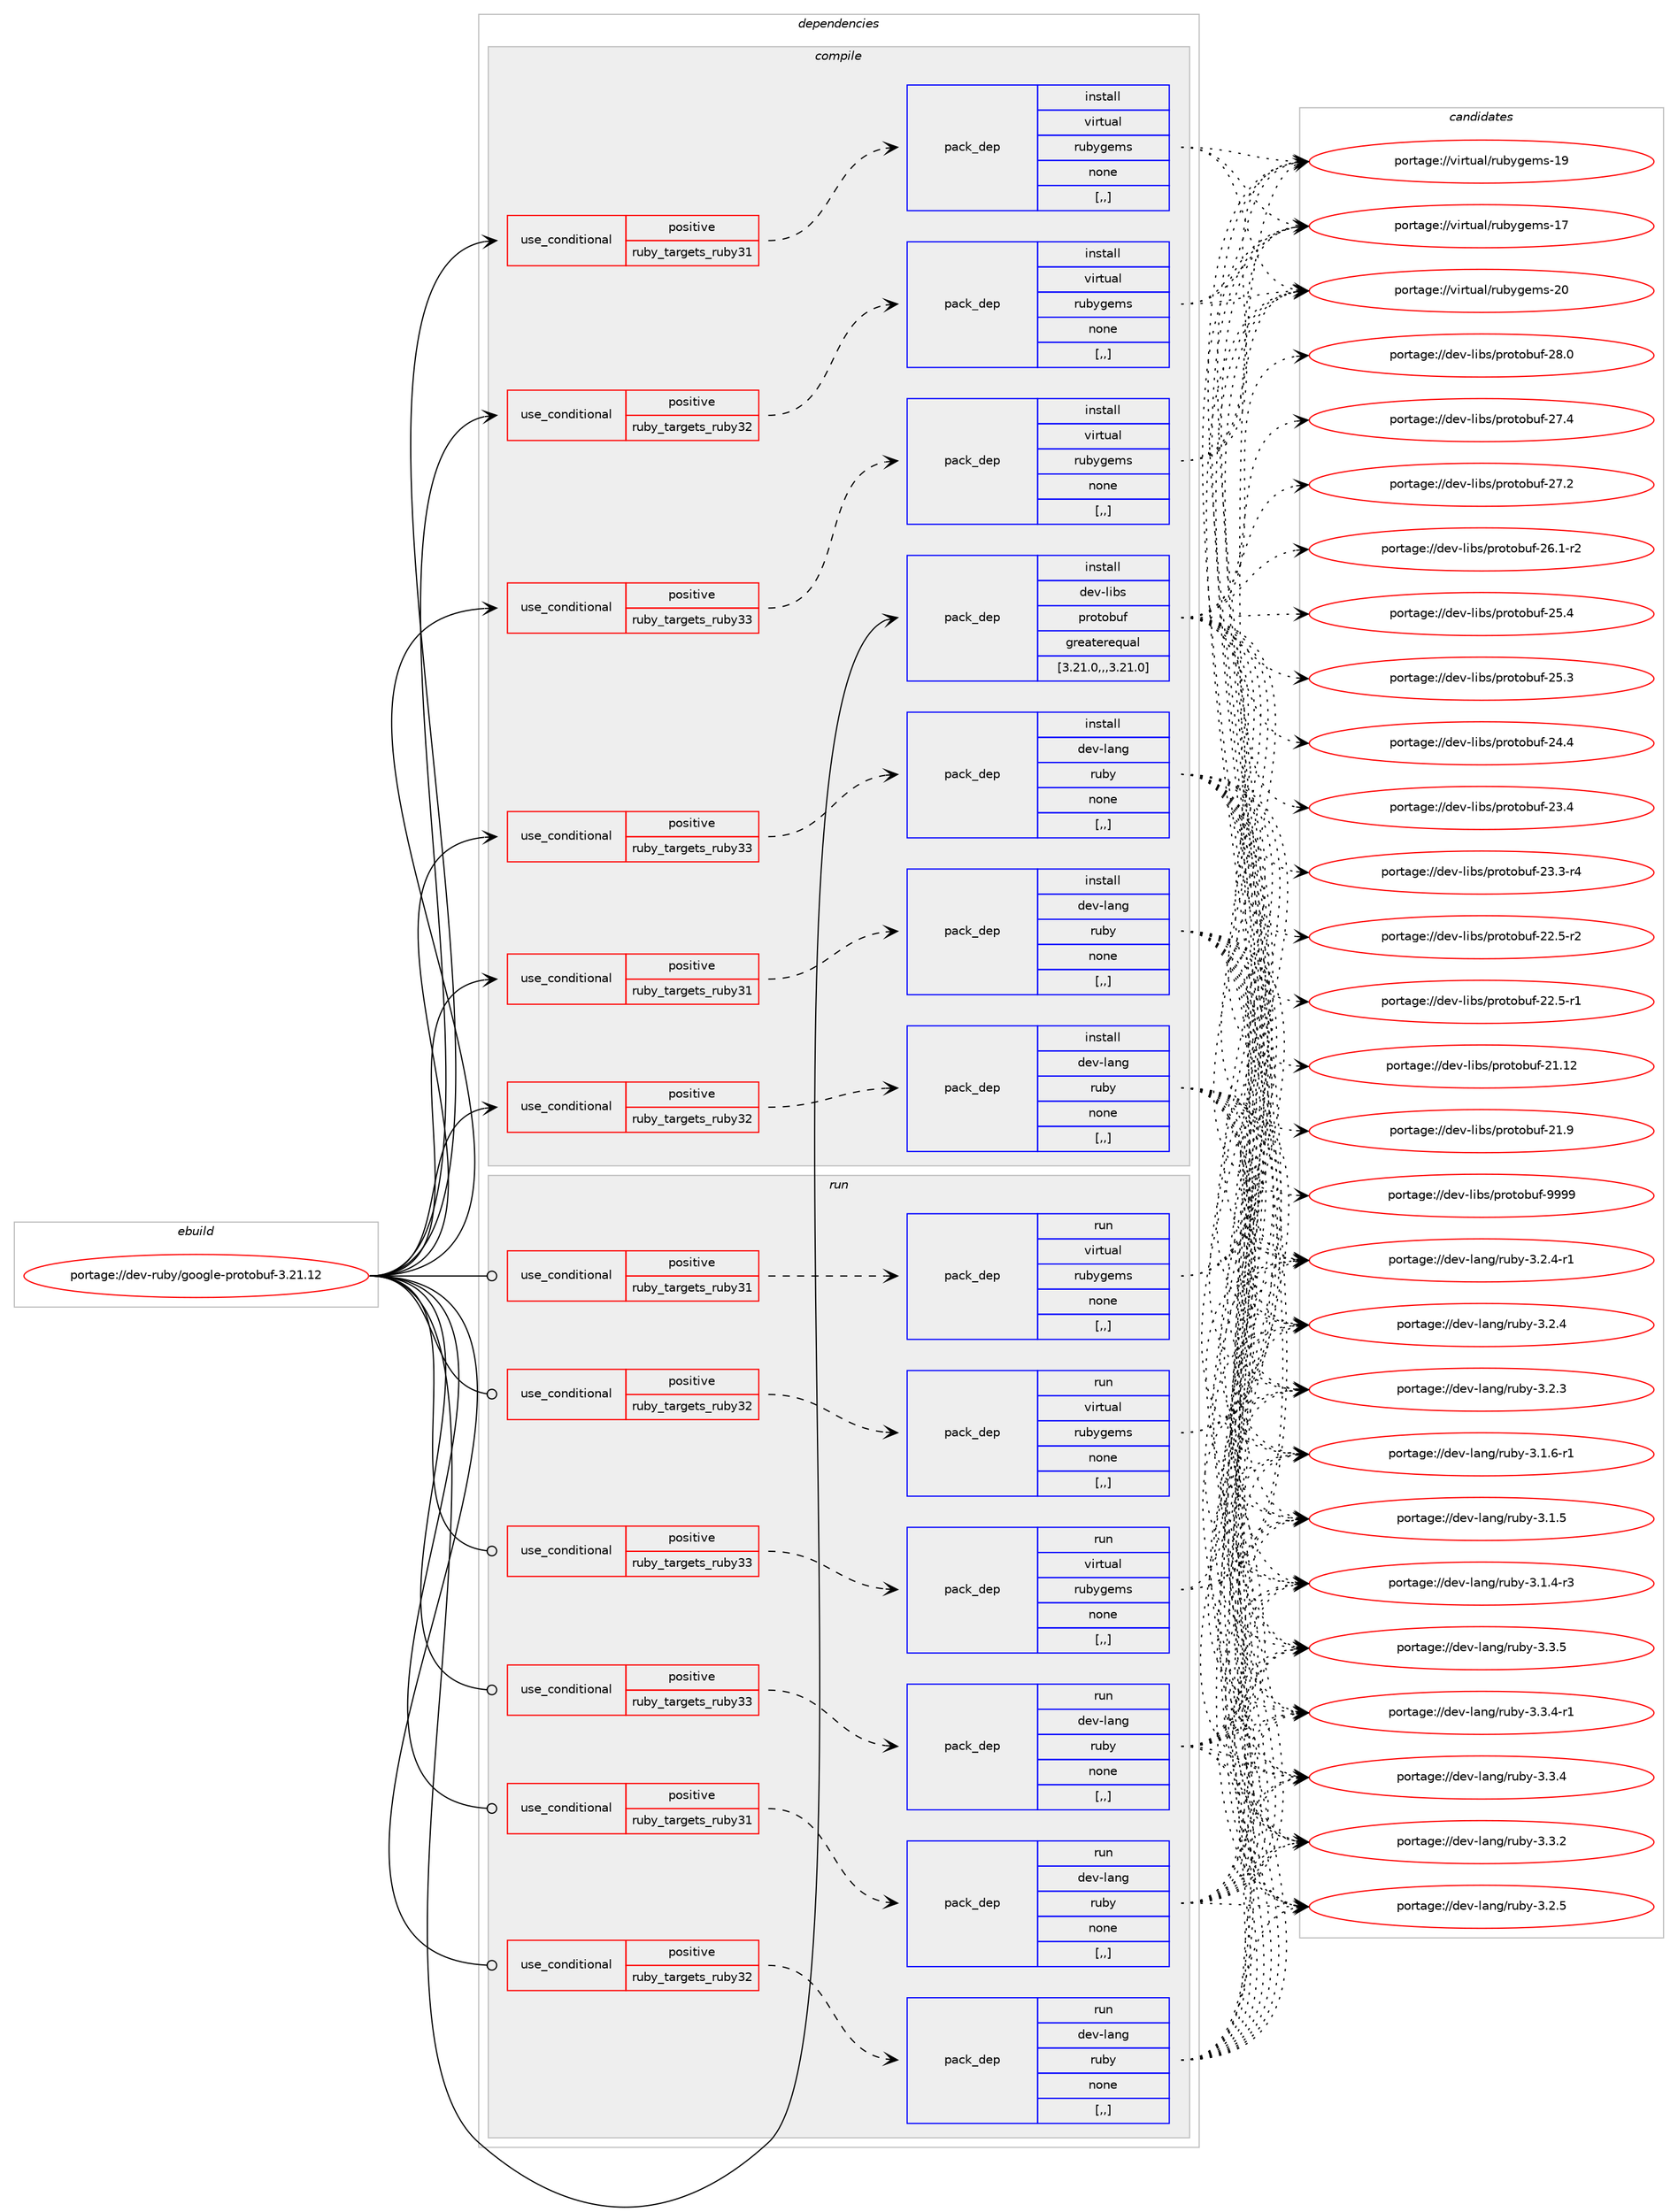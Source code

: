 digraph prolog {

# *************
# Graph options
# *************

newrank=true;
concentrate=true;
compound=true;
graph [rankdir=LR,fontname=Helvetica,fontsize=10,ranksep=1.5];#, ranksep=2.5, nodesep=0.2];
edge  [arrowhead=vee];
node  [fontname=Helvetica,fontsize=10];

# **********
# The ebuild
# **********

subgraph cluster_leftcol {
color=gray;
label=<<i>ebuild</i>>;
id [label="portage://dev-ruby/google-protobuf-3.21.12", color=red, width=4, href="../dev-ruby/google-protobuf-3.21.12.svg"];
}

# ****************
# The dependencies
# ****************

subgraph cluster_midcol {
color=gray;
label=<<i>dependencies</i>>;
subgraph cluster_compile {
fillcolor="#eeeeee";
style=filled;
label=<<i>compile</i>>;
subgraph cond179289 {
dependency681034 [label=<<TABLE BORDER="0" CELLBORDER="1" CELLSPACING="0" CELLPADDING="4"><TR><TD ROWSPAN="3" CELLPADDING="10">use_conditional</TD></TR><TR><TD>positive</TD></TR><TR><TD>ruby_targets_ruby31</TD></TR></TABLE>>, shape=none, color=red];
subgraph pack496822 {
dependency681035 [label=<<TABLE BORDER="0" CELLBORDER="1" CELLSPACING="0" CELLPADDING="4" WIDTH="220"><TR><TD ROWSPAN="6" CELLPADDING="30">pack_dep</TD></TR><TR><TD WIDTH="110">install</TD></TR><TR><TD>dev-lang</TD></TR><TR><TD>ruby</TD></TR><TR><TD>none</TD></TR><TR><TD>[,,]</TD></TR></TABLE>>, shape=none, color=blue];
}
dependency681034:e -> dependency681035:w [weight=20,style="dashed",arrowhead="vee"];
}
id:e -> dependency681034:w [weight=20,style="solid",arrowhead="vee"];
subgraph cond179290 {
dependency681036 [label=<<TABLE BORDER="0" CELLBORDER="1" CELLSPACING="0" CELLPADDING="4"><TR><TD ROWSPAN="3" CELLPADDING="10">use_conditional</TD></TR><TR><TD>positive</TD></TR><TR><TD>ruby_targets_ruby31</TD></TR></TABLE>>, shape=none, color=red];
subgraph pack496823 {
dependency681037 [label=<<TABLE BORDER="0" CELLBORDER="1" CELLSPACING="0" CELLPADDING="4" WIDTH="220"><TR><TD ROWSPAN="6" CELLPADDING="30">pack_dep</TD></TR><TR><TD WIDTH="110">install</TD></TR><TR><TD>virtual</TD></TR><TR><TD>rubygems</TD></TR><TR><TD>none</TD></TR><TR><TD>[,,]</TD></TR></TABLE>>, shape=none, color=blue];
}
dependency681036:e -> dependency681037:w [weight=20,style="dashed",arrowhead="vee"];
}
id:e -> dependency681036:w [weight=20,style="solid",arrowhead="vee"];
subgraph cond179291 {
dependency681038 [label=<<TABLE BORDER="0" CELLBORDER="1" CELLSPACING="0" CELLPADDING="4"><TR><TD ROWSPAN="3" CELLPADDING="10">use_conditional</TD></TR><TR><TD>positive</TD></TR><TR><TD>ruby_targets_ruby32</TD></TR></TABLE>>, shape=none, color=red];
subgraph pack496824 {
dependency681039 [label=<<TABLE BORDER="0" CELLBORDER="1" CELLSPACING="0" CELLPADDING="4" WIDTH="220"><TR><TD ROWSPAN="6" CELLPADDING="30">pack_dep</TD></TR><TR><TD WIDTH="110">install</TD></TR><TR><TD>dev-lang</TD></TR><TR><TD>ruby</TD></TR><TR><TD>none</TD></TR><TR><TD>[,,]</TD></TR></TABLE>>, shape=none, color=blue];
}
dependency681038:e -> dependency681039:w [weight=20,style="dashed",arrowhead="vee"];
}
id:e -> dependency681038:w [weight=20,style="solid",arrowhead="vee"];
subgraph cond179292 {
dependency681040 [label=<<TABLE BORDER="0" CELLBORDER="1" CELLSPACING="0" CELLPADDING="4"><TR><TD ROWSPAN="3" CELLPADDING="10">use_conditional</TD></TR><TR><TD>positive</TD></TR><TR><TD>ruby_targets_ruby32</TD></TR></TABLE>>, shape=none, color=red];
subgraph pack496825 {
dependency681041 [label=<<TABLE BORDER="0" CELLBORDER="1" CELLSPACING="0" CELLPADDING="4" WIDTH="220"><TR><TD ROWSPAN="6" CELLPADDING="30">pack_dep</TD></TR><TR><TD WIDTH="110">install</TD></TR><TR><TD>virtual</TD></TR><TR><TD>rubygems</TD></TR><TR><TD>none</TD></TR><TR><TD>[,,]</TD></TR></TABLE>>, shape=none, color=blue];
}
dependency681040:e -> dependency681041:w [weight=20,style="dashed",arrowhead="vee"];
}
id:e -> dependency681040:w [weight=20,style="solid",arrowhead="vee"];
subgraph cond179293 {
dependency681042 [label=<<TABLE BORDER="0" CELLBORDER="1" CELLSPACING="0" CELLPADDING="4"><TR><TD ROWSPAN="3" CELLPADDING="10">use_conditional</TD></TR><TR><TD>positive</TD></TR><TR><TD>ruby_targets_ruby33</TD></TR></TABLE>>, shape=none, color=red];
subgraph pack496826 {
dependency681043 [label=<<TABLE BORDER="0" CELLBORDER="1" CELLSPACING="0" CELLPADDING="4" WIDTH="220"><TR><TD ROWSPAN="6" CELLPADDING="30">pack_dep</TD></TR><TR><TD WIDTH="110">install</TD></TR><TR><TD>dev-lang</TD></TR><TR><TD>ruby</TD></TR><TR><TD>none</TD></TR><TR><TD>[,,]</TD></TR></TABLE>>, shape=none, color=blue];
}
dependency681042:e -> dependency681043:w [weight=20,style="dashed",arrowhead="vee"];
}
id:e -> dependency681042:w [weight=20,style="solid",arrowhead="vee"];
subgraph cond179294 {
dependency681044 [label=<<TABLE BORDER="0" CELLBORDER="1" CELLSPACING="0" CELLPADDING="4"><TR><TD ROWSPAN="3" CELLPADDING="10">use_conditional</TD></TR><TR><TD>positive</TD></TR><TR><TD>ruby_targets_ruby33</TD></TR></TABLE>>, shape=none, color=red];
subgraph pack496827 {
dependency681045 [label=<<TABLE BORDER="0" CELLBORDER="1" CELLSPACING="0" CELLPADDING="4" WIDTH="220"><TR><TD ROWSPAN="6" CELLPADDING="30">pack_dep</TD></TR><TR><TD WIDTH="110">install</TD></TR><TR><TD>virtual</TD></TR><TR><TD>rubygems</TD></TR><TR><TD>none</TD></TR><TR><TD>[,,]</TD></TR></TABLE>>, shape=none, color=blue];
}
dependency681044:e -> dependency681045:w [weight=20,style="dashed",arrowhead="vee"];
}
id:e -> dependency681044:w [weight=20,style="solid",arrowhead="vee"];
subgraph pack496828 {
dependency681046 [label=<<TABLE BORDER="0" CELLBORDER="1" CELLSPACING="0" CELLPADDING="4" WIDTH="220"><TR><TD ROWSPAN="6" CELLPADDING="30">pack_dep</TD></TR><TR><TD WIDTH="110">install</TD></TR><TR><TD>dev-libs</TD></TR><TR><TD>protobuf</TD></TR><TR><TD>greaterequal</TD></TR><TR><TD>[3.21.0,,,3.21.0]</TD></TR></TABLE>>, shape=none, color=blue];
}
id:e -> dependency681046:w [weight=20,style="solid",arrowhead="vee"];
}
subgraph cluster_compileandrun {
fillcolor="#eeeeee";
style=filled;
label=<<i>compile and run</i>>;
}
subgraph cluster_run {
fillcolor="#eeeeee";
style=filled;
label=<<i>run</i>>;
subgraph cond179295 {
dependency681047 [label=<<TABLE BORDER="0" CELLBORDER="1" CELLSPACING="0" CELLPADDING="4"><TR><TD ROWSPAN="3" CELLPADDING="10">use_conditional</TD></TR><TR><TD>positive</TD></TR><TR><TD>ruby_targets_ruby31</TD></TR></TABLE>>, shape=none, color=red];
subgraph pack496829 {
dependency681048 [label=<<TABLE BORDER="0" CELLBORDER="1" CELLSPACING="0" CELLPADDING="4" WIDTH="220"><TR><TD ROWSPAN="6" CELLPADDING="30">pack_dep</TD></TR><TR><TD WIDTH="110">run</TD></TR><TR><TD>dev-lang</TD></TR><TR><TD>ruby</TD></TR><TR><TD>none</TD></TR><TR><TD>[,,]</TD></TR></TABLE>>, shape=none, color=blue];
}
dependency681047:e -> dependency681048:w [weight=20,style="dashed",arrowhead="vee"];
}
id:e -> dependency681047:w [weight=20,style="solid",arrowhead="odot"];
subgraph cond179296 {
dependency681049 [label=<<TABLE BORDER="0" CELLBORDER="1" CELLSPACING="0" CELLPADDING="4"><TR><TD ROWSPAN="3" CELLPADDING="10">use_conditional</TD></TR><TR><TD>positive</TD></TR><TR><TD>ruby_targets_ruby31</TD></TR></TABLE>>, shape=none, color=red];
subgraph pack496830 {
dependency681050 [label=<<TABLE BORDER="0" CELLBORDER="1" CELLSPACING="0" CELLPADDING="4" WIDTH="220"><TR><TD ROWSPAN="6" CELLPADDING="30">pack_dep</TD></TR><TR><TD WIDTH="110">run</TD></TR><TR><TD>virtual</TD></TR><TR><TD>rubygems</TD></TR><TR><TD>none</TD></TR><TR><TD>[,,]</TD></TR></TABLE>>, shape=none, color=blue];
}
dependency681049:e -> dependency681050:w [weight=20,style="dashed",arrowhead="vee"];
}
id:e -> dependency681049:w [weight=20,style="solid",arrowhead="odot"];
subgraph cond179297 {
dependency681051 [label=<<TABLE BORDER="0" CELLBORDER="1" CELLSPACING="0" CELLPADDING="4"><TR><TD ROWSPAN="3" CELLPADDING="10">use_conditional</TD></TR><TR><TD>positive</TD></TR><TR><TD>ruby_targets_ruby32</TD></TR></TABLE>>, shape=none, color=red];
subgraph pack496831 {
dependency681052 [label=<<TABLE BORDER="0" CELLBORDER="1" CELLSPACING="0" CELLPADDING="4" WIDTH="220"><TR><TD ROWSPAN="6" CELLPADDING="30">pack_dep</TD></TR><TR><TD WIDTH="110">run</TD></TR><TR><TD>dev-lang</TD></TR><TR><TD>ruby</TD></TR><TR><TD>none</TD></TR><TR><TD>[,,]</TD></TR></TABLE>>, shape=none, color=blue];
}
dependency681051:e -> dependency681052:w [weight=20,style="dashed",arrowhead="vee"];
}
id:e -> dependency681051:w [weight=20,style="solid",arrowhead="odot"];
subgraph cond179298 {
dependency681053 [label=<<TABLE BORDER="0" CELLBORDER="1" CELLSPACING="0" CELLPADDING="4"><TR><TD ROWSPAN="3" CELLPADDING="10">use_conditional</TD></TR><TR><TD>positive</TD></TR><TR><TD>ruby_targets_ruby32</TD></TR></TABLE>>, shape=none, color=red];
subgraph pack496832 {
dependency681054 [label=<<TABLE BORDER="0" CELLBORDER="1" CELLSPACING="0" CELLPADDING="4" WIDTH="220"><TR><TD ROWSPAN="6" CELLPADDING="30">pack_dep</TD></TR><TR><TD WIDTH="110">run</TD></TR><TR><TD>virtual</TD></TR><TR><TD>rubygems</TD></TR><TR><TD>none</TD></TR><TR><TD>[,,]</TD></TR></TABLE>>, shape=none, color=blue];
}
dependency681053:e -> dependency681054:w [weight=20,style="dashed",arrowhead="vee"];
}
id:e -> dependency681053:w [weight=20,style="solid",arrowhead="odot"];
subgraph cond179299 {
dependency681055 [label=<<TABLE BORDER="0" CELLBORDER="1" CELLSPACING="0" CELLPADDING="4"><TR><TD ROWSPAN="3" CELLPADDING="10">use_conditional</TD></TR><TR><TD>positive</TD></TR><TR><TD>ruby_targets_ruby33</TD></TR></TABLE>>, shape=none, color=red];
subgraph pack496833 {
dependency681056 [label=<<TABLE BORDER="0" CELLBORDER="1" CELLSPACING="0" CELLPADDING="4" WIDTH="220"><TR><TD ROWSPAN="6" CELLPADDING="30">pack_dep</TD></TR><TR><TD WIDTH="110">run</TD></TR><TR><TD>dev-lang</TD></TR><TR><TD>ruby</TD></TR><TR><TD>none</TD></TR><TR><TD>[,,]</TD></TR></TABLE>>, shape=none, color=blue];
}
dependency681055:e -> dependency681056:w [weight=20,style="dashed",arrowhead="vee"];
}
id:e -> dependency681055:w [weight=20,style="solid",arrowhead="odot"];
subgraph cond179300 {
dependency681057 [label=<<TABLE BORDER="0" CELLBORDER="1" CELLSPACING="0" CELLPADDING="4"><TR><TD ROWSPAN="3" CELLPADDING="10">use_conditional</TD></TR><TR><TD>positive</TD></TR><TR><TD>ruby_targets_ruby33</TD></TR></TABLE>>, shape=none, color=red];
subgraph pack496834 {
dependency681058 [label=<<TABLE BORDER="0" CELLBORDER="1" CELLSPACING="0" CELLPADDING="4" WIDTH="220"><TR><TD ROWSPAN="6" CELLPADDING="30">pack_dep</TD></TR><TR><TD WIDTH="110">run</TD></TR><TR><TD>virtual</TD></TR><TR><TD>rubygems</TD></TR><TR><TD>none</TD></TR><TR><TD>[,,]</TD></TR></TABLE>>, shape=none, color=blue];
}
dependency681057:e -> dependency681058:w [weight=20,style="dashed",arrowhead="vee"];
}
id:e -> dependency681057:w [weight=20,style="solid",arrowhead="odot"];
}
}

# **************
# The candidates
# **************

subgraph cluster_choices {
rank=same;
color=gray;
label=<<i>candidates</i>>;

subgraph choice496822 {
color=black;
nodesep=1;
choice10010111845108971101034711411798121455146514653 [label="portage://dev-lang/ruby-3.3.5", color=red, width=4,href="../dev-lang/ruby-3.3.5.svg"];
choice100101118451089711010347114117981214551465146524511449 [label="portage://dev-lang/ruby-3.3.4-r1", color=red, width=4,href="../dev-lang/ruby-3.3.4-r1.svg"];
choice10010111845108971101034711411798121455146514652 [label="portage://dev-lang/ruby-3.3.4", color=red, width=4,href="../dev-lang/ruby-3.3.4.svg"];
choice10010111845108971101034711411798121455146514650 [label="portage://dev-lang/ruby-3.3.2", color=red, width=4,href="../dev-lang/ruby-3.3.2.svg"];
choice10010111845108971101034711411798121455146504653 [label="portage://dev-lang/ruby-3.2.5", color=red, width=4,href="../dev-lang/ruby-3.2.5.svg"];
choice100101118451089711010347114117981214551465046524511449 [label="portage://dev-lang/ruby-3.2.4-r1", color=red, width=4,href="../dev-lang/ruby-3.2.4-r1.svg"];
choice10010111845108971101034711411798121455146504652 [label="portage://dev-lang/ruby-3.2.4", color=red, width=4,href="../dev-lang/ruby-3.2.4.svg"];
choice10010111845108971101034711411798121455146504651 [label="portage://dev-lang/ruby-3.2.3", color=red, width=4,href="../dev-lang/ruby-3.2.3.svg"];
choice100101118451089711010347114117981214551464946544511449 [label="portage://dev-lang/ruby-3.1.6-r1", color=red, width=4,href="../dev-lang/ruby-3.1.6-r1.svg"];
choice10010111845108971101034711411798121455146494653 [label="portage://dev-lang/ruby-3.1.5", color=red, width=4,href="../dev-lang/ruby-3.1.5.svg"];
choice100101118451089711010347114117981214551464946524511451 [label="portage://dev-lang/ruby-3.1.4-r3", color=red, width=4,href="../dev-lang/ruby-3.1.4-r3.svg"];
dependency681035:e -> choice10010111845108971101034711411798121455146514653:w [style=dotted,weight="100"];
dependency681035:e -> choice100101118451089711010347114117981214551465146524511449:w [style=dotted,weight="100"];
dependency681035:e -> choice10010111845108971101034711411798121455146514652:w [style=dotted,weight="100"];
dependency681035:e -> choice10010111845108971101034711411798121455146514650:w [style=dotted,weight="100"];
dependency681035:e -> choice10010111845108971101034711411798121455146504653:w [style=dotted,weight="100"];
dependency681035:e -> choice100101118451089711010347114117981214551465046524511449:w [style=dotted,weight="100"];
dependency681035:e -> choice10010111845108971101034711411798121455146504652:w [style=dotted,weight="100"];
dependency681035:e -> choice10010111845108971101034711411798121455146504651:w [style=dotted,weight="100"];
dependency681035:e -> choice100101118451089711010347114117981214551464946544511449:w [style=dotted,weight="100"];
dependency681035:e -> choice10010111845108971101034711411798121455146494653:w [style=dotted,weight="100"];
dependency681035:e -> choice100101118451089711010347114117981214551464946524511451:w [style=dotted,weight="100"];
}
subgraph choice496823 {
color=black;
nodesep=1;
choice118105114116117971084711411798121103101109115455048 [label="portage://virtual/rubygems-20", color=red, width=4,href="../virtual/rubygems-20.svg"];
choice118105114116117971084711411798121103101109115454957 [label="portage://virtual/rubygems-19", color=red, width=4,href="../virtual/rubygems-19.svg"];
choice118105114116117971084711411798121103101109115454955 [label="portage://virtual/rubygems-17", color=red, width=4,href="../virtual/rubygems-17.svg"];
dependency681037:e -> choice118105114116117971084711411798121103101109115455048:w [style=dotted,weight="100"];
dependency681037:e -> choice118105114116117971084711411798121103101109115454957:w [style=dotted,weight="100"];
dependency681037:e -> choice118105114116117971084711411798121103101109115454955:w [style=dotted,weight="100"];
}
subgraph choice496824 {
color=black;
nodesep=1;
choice10010111845108971101034711411798121455146514653 [label="portage://dev-lang/ruby-3.3.5", color=red, width=4,href="../dev-lang/ruby-3.3.5.svg"];
choice100101118451089711010347114117981214551465146524511449 [label="portage://dev-lang/ruby-3.3.4-r1", color=red, width=4,href="../dev-lang/ruby-3.3.4-r1.svg"];
choice10010111845108971101034711411798121455146514652 [label="portage://dev-lang/ruby-3.3.4", color=red, width=4,href="../dev-lang/ruby-3.3.4.svg"];
choice10010111845108971101034711411798121455146514650 [label="portage://dev-lang/ruby-3.3.2", color=red, width=4,href="../dev-lang/ruby-3.3.2.svg"];
choice10010111845108971101034711411798121455146504653 [label="portage://dev-lang/ruby-3.2.5", color=red, width=4,href="../dev-lang/ruby-3.2.5.svg"];
choice100101118451089711010347114117981214551465046524511449 [label="portage://dev-lang/ruby-3.2.4-r1", color=red, width=4,href="../dev-lang/ruby-3.2.4-r1.svg"];
choice10010111845108971101034711411798121455146504652 [label="portage://dev-lang/ruby-3.2.4", color=red, width=4,href="../dev-lang/ruby-3.2.4.svg"];
choice10010111845108971101034711411798121455146504651 [label="portage://dev-lang/ruby-3.2.3", color=red, width=4,href="../dev-lang/ruby-3.2.3.svg"];
choice100101118451089711010347114117981214551464946544511449 [label="portage://dev-lang/ruby-3.1.6-r1", color=red, width=4,href="../dev-lang/ruby-3.1.6-r1.svg"];
choice10010111845108971101034711411798121455146494653 [label="portage://dev-lang/ruby-3.1.5", color=red, width=4,href="../dev-lang/ruby-3.1.5.svg"];
choice100101118451089711010347114117981214551464946524511451 [label="portage://dev-lang/ruby-3.1.4-r3", color=red, width=4,href="../dev-lang/ruby-3.1.4-r3.svg"];
dependency681039:e -> choice10010111845108971101034711411798121455146514653:w [style=dotted,weight="100"];
dependency681039:e -> choice100101118451089711010347114117981214551465146524511449:w [style=dotted,weight="100"];
dependency681039:e -> choice10010111845108971101034711411798121455146514652:w [style=dotted,weight="100"];
dependency681039:e -> choice10010111845108971101034711411798121455146514650:w [style=dotted,weight="100"];
dependency681039:e -> choice10010111845108971101034711411798121455146504653:w [style=dotted,weight="100"];
dependency681039:e -> choice100101118451089711010347114117981214551465046524511449:w [style=dotted,weight="100"];
dependency681039:e -> choice10010111845108971101034711411798121455146504652:w [style=dotted,weight="100"];
dependency681039:e -> choice10010111845108971101034711411798121455146504651:w [style=dotted,weight="100"];
dependency681039:e -> choice100101118451089711010347114117981214551464946544511449:w [style=dotted,weight="100"];
dependency681039:e -> choice10010111845108971101034711411798121455146494653:w [style=dotted,weight="100"];
dependency681039:e -> choice100101118451089711010347114117981214551464946524511451:w [style=dotted,weight="100"];
}
subgraph choice496825 {
color=black;
nodesep=1;
choice118105114116117971084711411798121103101109115455048 [label="portage://virtual/rubygems-20", color=red, width=4,href="../virtual/rubygems-20.svg"];
choice118105114116117971084711411798121103101109115454957 [label="portage://virtual/rubygems-19", color=red, width=4,href="../virtual/rubygems-19.svg"];
choice118105114116117971084711411798121103101109115454955 [label="portage://virtual/rubygems-17", color=red, width=4,href="../virtual/rubygems-17.svg"];
dependency681041:e -> choice118105114116117971084711411798121103101109115455048:w [style=dotted,weight="100"];
dependency681041:e -> choice118105114116117971084711411798121103101109115454957:w [style=dotted,weight="100"];
dependency681041:e -> choice118105114116117971084711411798121103101109115454955:w [style=dotted,weight="100"];
}
subgraph choice496826 {
color=black;
nodesep=1;
choice10010111845108971101034711411798121455146514653 [label="portage://dev-lang/ruby-3.3.5", color=red, width=4,href="../dev-lang/ruby-3.3.5.svg"];
choice100101118451089711010347114117981214551465146524511449 [label="portage://dev-lang/ruby-3.3.4-r1", color=red, width=4,href="../dev-lang/ruby-3.3.4-r1.svg"];
choice10010111845108971101034711411798121455146514652 [label="portage://dev-lang/ruby-3.3.4", color=red, width=4,href="../dev-lang/ruby-3.3.4.svg"];
choice10010111845108971101034711411798121455146514650 [label="portage://dev-lang/ruby-3.3.2", color=red, width=4,href="../dev-lang/ruby-3.3.2.svg"];
choice10010111845108971101034711411798121455146504653 [label="portage://dev-lang/ruby-3.2.5", color=red, width=4,href="../dev-lang/ruby-3.2.5.svg"];
choice100101118451089711010347114117981214551465046524511449 [label="portage://dev-lang/ruby-3.2.4-r1", color=red, width=4,href="../dev-lang/ruby-3.2.4-r1.svg"];
choice10010111845108971101034711411798121455146504652 [label="portage://dev-lang/ruby-3.2.4", color=red, width=4,href="../dev-lang/ruby-3.2.4.svg"];
choice10010111845108971101034711411798121455146504651 [label="portage://dev-lang/ruby-3.2.3", color=red, width=4,href="../dev-lang/ruby-3.2.3.svg"];
choice100101118451089711010347114117981214551464946544511449 [label="portage://dev-lang/ruby-3.1.6-r1", color=red, width=4,href="../dev-lang/ruby-3.1.6-r1.svg"];
choice10010111845108971101034711411798121455146494653 [label="portage://dev-lang/ruby-3.1.5", color=red, width=4,href="../dev-lang/ruby-3.1.5.svg"];
choice100101118451089711010347114117981214551464946524511451 [label="portage://dev-lang/ruby-3.1.4-r3", color=red, width=4,href="../dev-lang/ruby-3.1.4-r3.svg"];
dependency681043:e -> choice10010111845108971101034711411798121455146514653:w [style=dotted,weight="100"];
dependency681043:e -> choice100101118451089711010347114117981214551465146524511449:w [style=dotted,weight="100"];
dependency681043:e -> choice10010111845108971101034711411798121455146514652:w [style=dotted,weight="100"];
dependency681043:e -> choice10010111845108971101034711411798121455146514650:w [style=dotted,weight="100"];
dependency681043:e -> choice10010111845108971101034711411798121455146504653:w [style=dotted,weight="100"];
dependency681043:e -> choice100101118451089711010347114117981214551465046524511449:w [style=dotted,weight="100"];
dependency681043:e -> choice10010111845108971101034711411798121455146504652:w [style=dotted,weight="100"];
dependency681043:e -> choice10010111845108971101034711411798121455146504651:w [style=dotted,weight="100"];
dependency681043:e -> choice100101118451089711010347114117981214551464946544511449:w [style=dotted,weight="100"];
dependency681043:e -> choice10010111845108971101034711411798121455146494653:w [style=dotted,weight="100"];
dependency681043:e -> choice100101118451089711010347114117981214551464946524511451:w [style=dotted,weight="100"];
}
subgraph choice496827 {
color=black;
nodesep=1;
choice118105114116117971084711411798121103101109115455048 [label="portage://virtual/rubygems-20", color=red, width=4,href="../virtual/rubygems-20.svg"];
choice118105114116117971084711411798121103101109115454957 [label="portage://virtual/rubygems-19", color=red, width=4,href="../virtual/rubygems-19.svg"];
choice118105114116117971084711411798121103101109115454955 [label="portage://virtual/rubygems-17", color=red, width=4,href="../virtual/rubygems-17.svg"];
dependency681045:e -> choice118105114116117971084711411798121103101109115455048:w [style=dotted,weight="100"];
dependency681045:e -> choice118105114116117971084711411798121103101109115454957:w [style=dotted,weight="100"];
dependency681045:e -> choice118105114116117971084711411798121103101109115454955:w [style=dotted,weight="100"];
}
subgraph choice496828 {
color=black;
nodesep=1;
choice100101118451081059811547112114111116111981171024557575757 [label="portage://dev-libs/protobuf-9999", color=red, width=4,href="../dev-libs/protobuf-9999.svg"];
choice100101118451081059811547112114111116111981171024550564648 [label="portage://dev-libs/protobuf-28.0", color=red, width=4,href="../dev-libs/protobuf-28.0.svg"];
choice100101118451081059811547112114111116111981171024550554652 [label="portage://dev-libs/protobuf-27.4", color=red, width=4,href="../dev-libs/protobuf-27.4.svg"];
choice100101118451081059811547112114111116111981171024550554650 [label="portage://dev-libs/protobuf-27.2", color=red, width=4,href="../dev-libs/protobuf-27.2.svg"];
choice1001011184510810598115471121141111161119811710245505446494511450 [label="portage://dev-libs/protobuf-26.1-r2", color=red, width=4,href="../dev-libs/protobuf-26.1-r2.svg"];
choice100101118451081059811547112114111116111981171024550534652 [label="portage://dev-libs/protobuf-25.4", color=red, width=4,href="../dev-libs/protobuf-25.4.svg"];
choice100101118451081059811547112114111116111981171024550534651 [label="portage://dev-libs/protobuf-25.3", color=red, width=4,href="../dev-libs/protobuf-25.3.svg"];
choice100101118451081059811547112114111116111981171024550524652 [label="portage://dev-libs/protobuf-24.4", color=red, width=4,href="../dev-libs/protobuf-24.4.svg"];
choice100101118451081059811547112114111116111981171024550514652 [label="portage://dev-libs/protobuf-23.4", color=red, width=4,href="../dev-libs/protobuf-23.4.svg"];
choice1001011184510810598115471121141111161119811710245505146514511452 [label="portage://dev-libs/protobuf-23.3-r4", color=red, width=4,href="../dev-libs/protobuf-23.3-r4.svg"];
choice1001011184510810598115471121141111161119811710245505046534511450 [label="portage://dev-libs/protobuf-22.5-r2", color=red, width=4,href="../dev-libs/protobuf-22.5-r2.svg"];
choice1001011184510810598115471121141111161119811710245505046534511449 [label="portage://dev-libs/protobuf-22.5-r1", color=red, width=4,href="../dev-libs/protobuf-22.5-r1.svg"];
choice10010111845108105981154711211411111611198117102455049464950 [label="portage://dev-libs/protobuf-21.12", color=red, width=4,href="../dev-libs/protobuf-21.12.svg"];
choice100101118451081059811547112114111116111981171024550494657 [label="portage://dev-libs/protobuf-21.9", color=red, width=4,href="../dev-libs/protobuf-21.9.svg"];
dependency681046:e -> choice100101118451081059811547112114111116111981171024557575757:w [style=dotted,weight="100"];
dependency681046:e -> choice100101118451081059811547112114111116111981171024550564648:w [style=dotted,weight="100"];
dependency681046:e -> choice100101118451081059811547112114111116111981171024550554652:w [style=dotted,weight="100"];
dependency681046:e -> choice100101118451081059811547112114111116111981171024550554650:w [style=dotted,weight="100"];
dependency681046:e -> choice1001011184510810598115471121141111161119811710245505446494511450:w [style=dotted,weight="100"];
dependency681046:e -> choice100101118451081059811547112114111116111981171024550534652:w [style=dotted,weight="100"];
dependency681046:e -> choice100101118451081059811547112114111116111981171024550534651:w [style=dotted,weight="100"];
dependency681046:e -> choice100101118451081059811547112114111116111981171024550524652:w [style=dotted,weight="100"];
dependency681046:e -> choice100101118451081059811547112114111116111981171024550514652:w [style=dotted,weight="100"];
dependency681046:e -> choice1001011184510810598115471121141111161119811710245505146514511452:w [style=dotted,weight="100"];
dependency681046:e -> choice1001011184510810598115471121141111161119811710245505046534511450:w [style=dotted,weight="100"];
dependency681046:e -> choice1001011184510810598115471121141111161119811710245505046534511449:w [style=dotted,weight="100"];
dependency681046:e -> choice10010111845108105981154711211411111611198117102455049464950:w [style=dotted,weight="100"];
dependency681046:e -> choice100101118451081059811547112114111116111981171024550494657:w [style=dotted,weight="100"];
}
subgraph choice496829 {
color=black;
nodesep=1;
choice10010111845108971101034711411798121455146514653 [label="portage://dev-lang/ruby-3.3.5", color=red, width=4,href="../dev-lang/ruby-3.3.5.svg"];
choice100101118451089711010347114117981214551465146524511449 [label="portage://dev-lang/ruby-3.3.4-r1", color=red, width=4,href="../dev-lang/ruby-3.3.4-r1.svg"];
choice10010111845108971101034711411798121455146514652 [label="portage://dev-lang/ruby-3.3.4", color=red, width=4,href="../dev-lang/ruby-3.3.4.svg"];
choice10010111845108971101034711411798121455146514650 [label="portage://dev-lang/ruby-3.3.2", color=red, width=4,href="../dev-lang/ruby-3.3.2.svg"];
choice10010111845108971101034711411798121455146504653 [label="portage://dev-lang/ruby-3.2.5", color=red, width=4,href="../dev-lang/ruby-3.2.5.svg"];
choice100101118451089711010347114117981214551465046524511449 [label="portage://dev-lang/ruby-3.2.4-r1", color=red, width=4,href="../dev-lang/ruby-3.2.4-r1.svg"];
choice10010111845108971101034711411798121455146504652 [label="portage://dev-lang/ruby-3.2.4", color=red, width=4,href="../dev-lang/ruby-3.2.4.svg"];
choice10010111845108971101034711411798121455146504651 [label="portage://dev-lang/ruby-3.2.3", color=red, width=4,href="../dev-lang/ruby-3.2.3.svg"];
choice100101118451089711010347114117981214551464946544511449 [label="portage://dev-lang/ruby-3.1.6-r1", color=red, width=4,href="../dev-lang/ruby-3.1.6-r1.svg"];
choice10010111845108971101034711411798121455146494653 [label="portage://dev-lang/ruby-3.1.5", color=red, width=4,href="../dev-lang/ruby-3.1.5.svg"];
choice100101118451089711010347114117981214551464946524511451 [label="portage://dev-lang/ruby-3.1.4-r3", color=red, width=4,href="../dev-lang/ruby-3.1.4-r3.svg"];
dependency681048:e -> choice10010111845108971101034711411798121455146514653:w [style=dotted,weight="100"];
dependency681048:e -> choice100101118451089711010347114117981214551465146524511449:w [style=dotted,weight="100"];
dependency681048:e -> choice10010111845108971101034711411798121455146514652:w [style=dotted,weight="100"];
dependency681048:e -> choice10010111845108971101034711411798121455146514650:w [style=dotted,weight="100"];
dependency681048:e -> choice10010111845108971101034711411798121455146504653:w [style=dotted,weight="100"];
dependency681048:e -> choice100101118451089711010347114117981214551465046524511449:w [style=dotted,weight="100"];
dependency681048:e -> choice10010111845108971101034711411798121455146504652:w [style=dotted,weight="100"];
dependency681048:e -> choice10010111845108971101034711411798121455146504651:w [style=dotted,weight="100"];
dependency681048:e -> choice100101118451089711010347114117981214551464946544511449:w [style=dotted,weight="100"];
dependency681048:e -> choice10010111845108971101034711411798121455146494653:w [style=dotted,weight="100"];
dependency681048:e -> choice100101118451089711010347114117981214551464946524511451:w [style=dotted,weight="100"];
}
subgraph choice496830 {
color=black;
nodesep=1;
choice118105114116117971084711411798121103101109115455048 [label="portage://virtual/rubygems-20", color=red, width=4,href="../virtual/rubygems-20.svg"];
choice118105114116117971084711411798121103101109115454957 [label="portage://virtual/rubygems-19", color=red, width=4,href="../virtual/rubygems-19.svg"];
choice118105114116117971084711411798121103101109115454955 [label="portage://virtual/rubygems-17", color=red, width=4,href="../virtual/rubygems-17.svg"];
dependency681050:e -> choice118105114116117971084711411798121103101109115455048:w [style=dotted,weight="100"];
dependency681050:e -> choice118105114116117971084711411798121103101109115454957:w [style=dotted,weight="100"];
dependency681050:e -> choice118105114116117971084711411798121103101109115454955:w [style=dotted,weight="100"];
}
subgraph choice496831 {
color=black;
nodesep=1;
choice10010111845108971101034711411798121455146514653 [label="portage://dev-lang/ruby-3.3.5", color=red, width=4,href="../dev-lang/ruby-3.3.5.svg"];
choice100101118451089711010347114117981214551465146524511449 [label="portage://dev-lang/ruby-3.3.4-r1", color=red, width=4,href="../dev-lang/ruby-3.3.4-r1.svg"];
choice10010111845108971101034711411798121455146514652 [label="portage://dev-lang/ruby-3.3.4", color=red, width=4,href="../dev-lang/ruby-3.3.4.svg"];
choice10010111845108971101034711411798121455146514650 [label="portage://dev-lang/ruby-3.3.2", color=red, width=4,href="../dev-lang/ruby-3.3.2.svg"];
choice10010111845108971101034711411798121455146504653 [label="portage://dev-lang/ruby-3.2.5", color=red, width=4,href="../dev-lang/ruby-3.2.5.svg"];
choice100101118451089711010347114117981214551465046524511449 [label="portage://dev-lang/ruby-3.2.4-r1", color=red, width=4,href="../dev-lang/ruby-3.2.4-r1.svg"];
choice10010111845108971101034711411798121455146504652 [label="portage://dev-lang/ruby-3.2.4", color=red, width=4,href="../dev-lang/ruby-3.2.4.svg"];
choice10010111845108971101034711411798121455146504651 [label="portage://dev-lang/ruby-3.2.3", color=red, width=4,href="../dev-lang/ruby-3.2.3.svg"];
choice100101118451089711010347114117981214551464946544511449 [label="portage://dev-lang/ruby-3.1.6-r1", color=red, width=4,href="../dev-lang/ruby-3.1.6-r1.svg"];
choice10010111845108971101034711411798121455146494653 [label="portage://dev-lang/ruby-3.1.5", color=red, width=4,href="../dev-lang/ruby-3.1.5.svg"];
choice100101118451089711010347114117981214551464946524511451 [label="portage://dev-lang/ruby-3.1.4-r3", color=red, width=4,href="../dev-lang/ruby-3.1.4-r3.svg"];
dependency681052:e -> choice10010111845108971101034711411798121455146514653:w [style=dotted,weight="100"];
dependency681052:e -> choice100101118451089711010347114117981214551465146524511449:w [style=dotted,weight="100"];
dependency681052:e -> choice10010111845108971101034711411798121455146514652:w [style=dotted,weight="100"];
dependency681052:e -> choice10010111845108971101034711411798121455146514650:w [style=dotted,weight="100"];
dependency681052:e -> choice10010111845108971101034711411798121455146504653:w [style=dotted,weight="100"];
dependency681052:e -> choice100101118451089711010347114117981214551465046524511449:w [style=dotted,weight="100"];
dependency681052:e -> choice10010111845108971101034711411798121455146504652:w [style=dotted,weight="100"];
dependency681052:e -> choice10010111845108971101034711411798121455146504651:w [style=dotted,weight="100"];
dependency681052:e -> choice100101118451089711010347114117981214551464946544511449:w [style=dotted,weight="100"];
dependency681052:e -> choice10010111845108971101034711411798121455146494653:w [style=dotted,weight="100"];
dependency681052:e -> choice100101118451089711010347114117981214551464946524511451:w [style=dotted,weight="100"];
}
subgraph choice496832 {
color=black;
nodesep=1;
choice118105114116117971084711411798121103101109115455048 [label="portage://virtual/rubygems-20", color=red, width=4,href="../virtual/rubygems-20.svg"];
choice118105114116117971084711411798121103101109115454957 [label="portage://virtual/rubygems-19", color=red, width=4,href="../virtual/rubygems-19.svg"];
choice118105114116117971084711411798121103101109115454955 [label="portage://virtual/rubygems-17", color=red, width=4,href="../virtual/rubygems-17.svg"];
dependency681054:e -> choice118105114116117971084711411798121103101109115455048:w [style=dotted,weight="100"];
dependency681054:e -> choice118105114116117971084711411798121103101109115454957:w [style=dotted,weight="100"];
dependency681054:e -> choice118105114116117971084711411798121103101109115454955:w [style=dotted,weight="100"];
}
subgraph choice496833 {
color=black;
nodesep=1;
choice10010111845108971101034711411798121455146514653 [label="portage://dev-lang/ruby-3.3.5", color=red, width=4,href="../dev-lang/ruby-3.3.5.svg"];
choice100101118451089711010347114117981214551465146524511449 [label="portage://dev-lang/ruby-3.3.4-r1", color=red, width=4,href="../dev-lang/ruby-3.3.4-r1.svg"];
choice10010111845108971101034711411798121455146514652 [label="portage://dev-lang/ruby-3.3.4", color=red, width=4,href="../dev-lang/ruby-3.3.4.svg"];
choice10010111845108971101034711411798121455146514650 [label="portage://dev-lang/ruby-3.3.2", color=red, width=4,href="../dev-lang/ruby-3.3.2.svg"];
choice10010111845108971101034711411798121455146504653 [label="portage://dev-lang/ruby-3.2.5", color=red, width=4,href="../dev-lang/ruby-3.2.5.svg"];
choice100101118451089711010347114117981214551465046524511449 [label="portage://dev-lang/ruby-3.2.4-r1", color=red, width=4,href="../dev-lang/ruby-3.2.4-r1.svg"];
choice10010111845108971101034711411798121455146504652 [label="portage://dev-lang/ruby-3.2.4", color=red, width=4,href="../dev-lang/ruby-3.2.4.svg"];
choice10010111845108971101034711411798121455146504651 [label="portage://dev-lang/ruby-3.2.3", color=red, width=4,href="../dev-lang/ruby-3.2.3.svg"];
choice100101118451089711010347114117981214551464946544511449 [label="portage://dev-lang/ruby-3.1.6-r1", color=red, width=4,href="../dev-lang/ruby-3.1.6-r1.svg"];
choice10010111845108971101034711411798121455146494653 [label="portage://dev-lang/ruby-3.1.5", color=red, width=4,href="../dev-lang/ruby-3.1.5.svg"];
choice100101118451089711010347114117981214551464946524511451 [label="portage://dev-lang/ruby-3.1.4-r3", color=red, width=4,href="../dev-lang/ruby-3.1.4-r3.svg"];
dependency681056:e -> choice10010111845108971101034711411798121455146514653:w [style=dotted,weight="100"];
dependency681056:e -> choice100101118451089711010347114117981214551465146524511449:w [style=dotted,weight="100"];
dependency681056:e -> choice10010111845108971101034711411798121455146514652:w [style=dotted,weight="100"];
dependency681056:e -> choice10010111845108971101034711411798121455146514650:w [style=dotted,weight="100"];
dependency681056:e -> choice10010111845108971101034711411798121455146504653:w [style=dotted,weight="100"];
dependency681056:e -> choice100101118451089711010347114117981214551465046524511449:w [style=dotted,weight="100"];
dependency681056:e -> choice10010111845108971101034711411798121455146504652:w [style=dotted,weight="100"];
dependency681056:e -> choice10010111845108971101034711411798121455146504651:w [style=dotted,weight="100"];
dependency681056:e -> choice100101118451089711010347114117981214551464946544511449:w [style=dotted,weight="100"];
dependency681056:e -> choice10010111845108971101034711411798121455146494653:w [style=dotted,weight="100"];
dependency681056:e -> choice100101118451089711010347114117981214551464946524511451:w [style=dotted,weight="100"];
}
subgraph choice496834 {
color=black;
nodesep=1;
choice118105114116117971084711411798121103101109115455048 [label="portage://virtual/rubygems-20", color=red, width=4,href="../virtual/rubygems-20.svg"];
choice118105114116117971084711411798121103101109115454957 [label="portage://virtual/rubygems-19", color=red, width=4,href="../virtual/rubygems-19.svg"];
choice118105114116117971084711411798121103101109115454955 [label="portage://virtual/rubygems-17", color=red, width=4,href="../virtual/rubygems-17.svg"];
dependency681058:e -> choice118105114116117971084711411798121103101109115455048:w [style=dotted,weight="100"];
dependency681058:e -> choice118105114116117971084711411798121103101109115454957:w [style=dotted,weight="100"];
dependency681058:e -> choice118105114116117971084711411798121103101109115454955:w [style=dotted,weight="100"];
}
}

}
